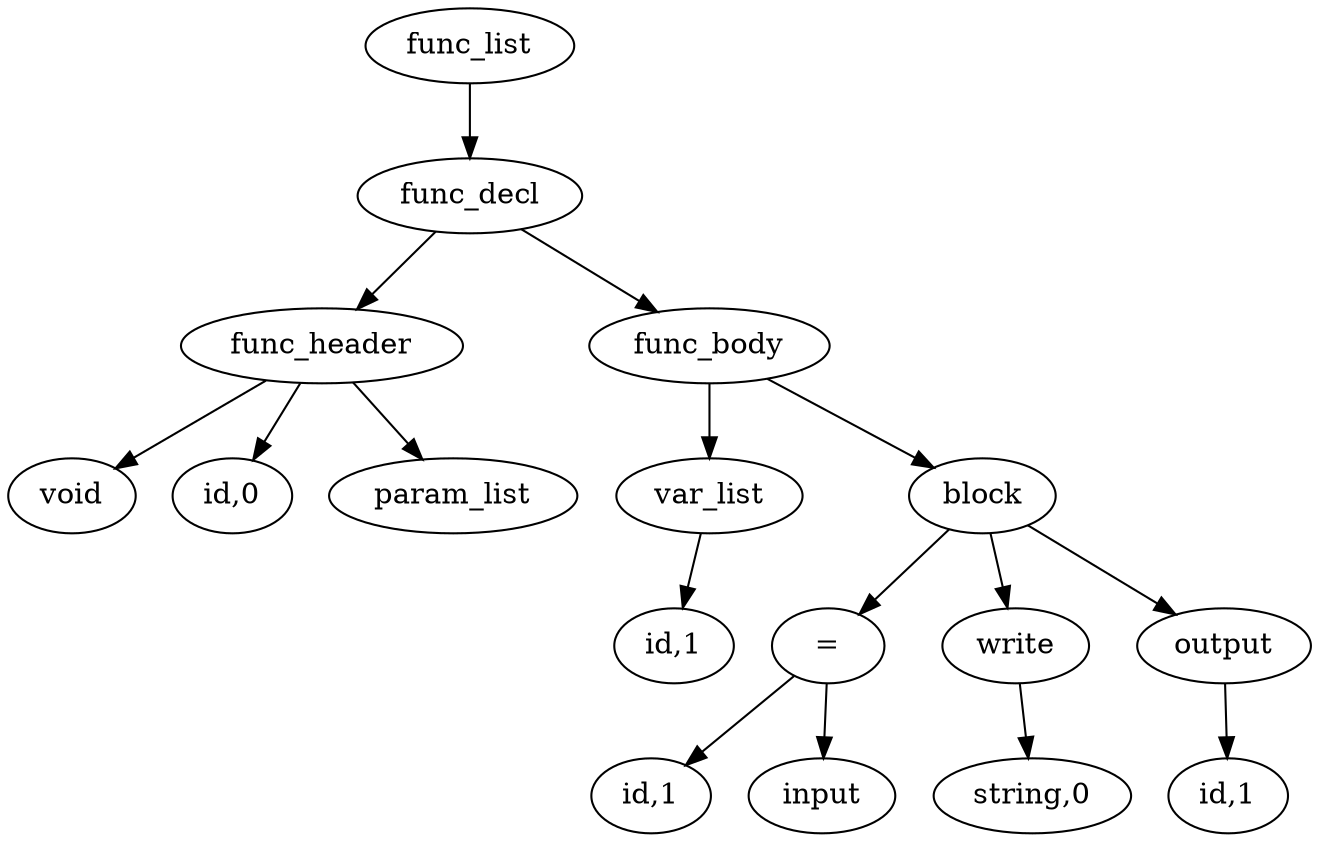 digraph {
graph [ordering="out"];
node0[label="func_list"];
node1[label="func_decl"];
node2[label="func_header"];
node3[label="void"];
node2 -> node3;
node4[label="id,0"];
node2 -> node4;
node5[label="param_list"];
node2 -> node5;
node1 -> node2;
node6[label="func_body"];
node7[label="var_list"];
node8[label="id,1"];
node7 -> node8;
node6 -> node7;
node9[label="block"];
node10[label="="];
node11[label="id,1"];
node10 -> node11;
node12[label="input"];
node10 -> node12;
node9 -> node10;
node13[label="write"];
node14[label="string,0"];
node13 -> node14;
node9 -> node13;
node15[label="output"];
node16[label="id,1"];
node15 -> node16;
node9 -> node15;
node6 -> node9;
node1 -> node6;
node0 -> node1;
}

